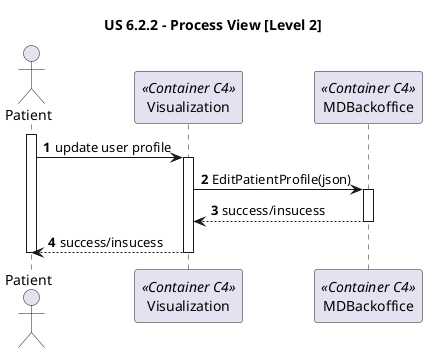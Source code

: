 @startuml

title "US 6.2.2 - Process View [Level 2]"

autonumber

actor Patient as ADM
participant "Visualization" as VIS <<Container C4>>
participant "MDBackoffice" as SYS <<Container C4>>

activate ADM
ADM -> VIS : update user profile
activate VIS


VIS -> SYS : EditPatientProfile(json)
activate SYS

SYS --> VIS: success/insucess
deactivate SYS

VIS --> ADM : success/insucess
deactivate VIS
deactivate ADM

@enduml
